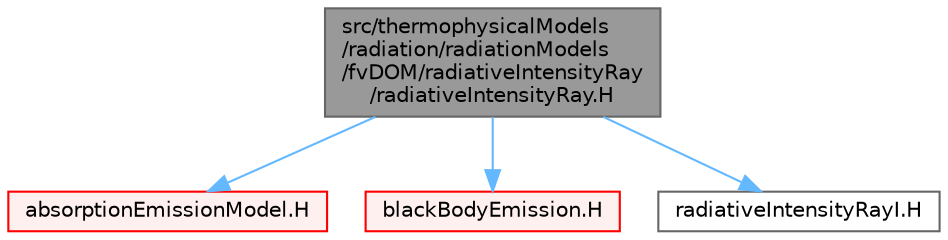 digraph "src/thermophysicalModels/radiation/radiationModels/fvDOM/radiativeIntensityRay/radiativeIntensityRay.H"
{
 // LATEX_PDF_SIZE
  bgcolor="transparent";
  edge [fontname=Helvetica,fontsize=10,labelfontname=Helvetica,labelfontsize=10];
  node [fontname=Helvetica,fontsize=10,shape=box,height=0.2,width=0.4];
  Node1 [id="Node000001",label="src/thermophysicalModels\l/radiation/radiationModels\l/fvDOM/radiativeIntensityRay\l/radiativeIntensityRay.H",height=0.2,width=0.4,color="gray40", fillcolor="grey60", style="filled", fontcolor="black",tooltip=" "];
  Node1 -> Node2 [id="edge1_Node000001_Node000002",color="steelblue1",style="solid",tooltip=" "];
  Node2 [id="Node000002",label="absorptionEmissionModel.H",height=0.2,width=0.4,color="red", fillcolor="#FFF0F0", style="filled",URL="$absorptionEmissionModel_8H.html",tooltip=" "];
  Node1 -> Node380 [id="edge2_Node000001_Node000380",color="steelblue1",style="solid",tooltip=" "];
  Node380 [id="Node000380",label="blackBodyEmission.H",height=0.2,width=0.4,color="red", fillcolor="#FFF0F0", style="filled",URL="$blackBodyEmission_8H.html",tooltip=" "];
  Node1 -> Node384 [id="edge3_Node000001_Node000384",color="steelblue1",style="solid",tooltip=" "];
  Node384 [id="Node000384",label="radiativeIntensityRayI.H",height=0.2,width=0.4,color="grey40", fillcolor="white", style="filled",URL="$radiativeIntensityRayI_8H.html",tooltip=" "];
}
